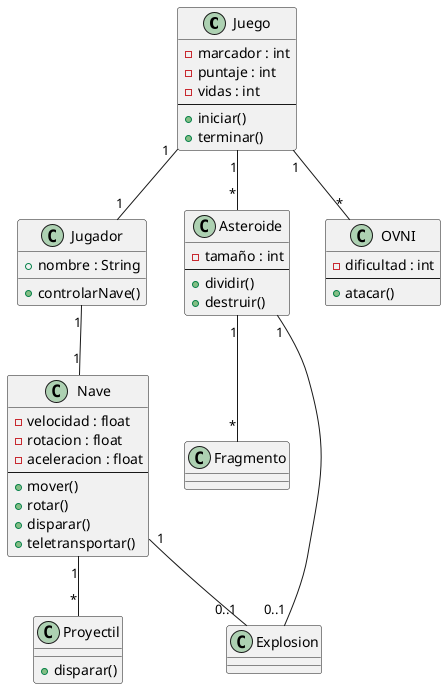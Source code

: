 @startuml asteroids


class Juego {
    - marcador : int
    - puntaje : int
    - vidas : int
    --
    + iniciar()
    + terminar()
}

class Jugador {
    + nombre : String
    + controlarNave()
}

class Nave {
    - velocidad : float
    - rotacion : float
    - aceleracion : float
    --
    + mover()
    + rotar()
    + disparar()
    + teletransportar()
}

class Asteroide {
    - tamaño : int
    --
    + dividir()
    + destruir()
}

class Fragmento {
}

class Proyectil {
    + disparar()
}

class OVNI {
    - dificultad : int
    --
    + atacar()
}

class Explosion {
}



' Relaciones
Juego "1" -- "1" Jugador
Jugador "1" -- "1" Nave
Nave "1" -- "*" Proyectil
Nave "1" -- "0..1" Explosion
Asteroide "1" -- "*" Fragmento
Asteroide "1" -- "0..1" Explosion
Juego "1" -- "*" Asteroide
Juego "1" -- "*" OVNI

@enduml
